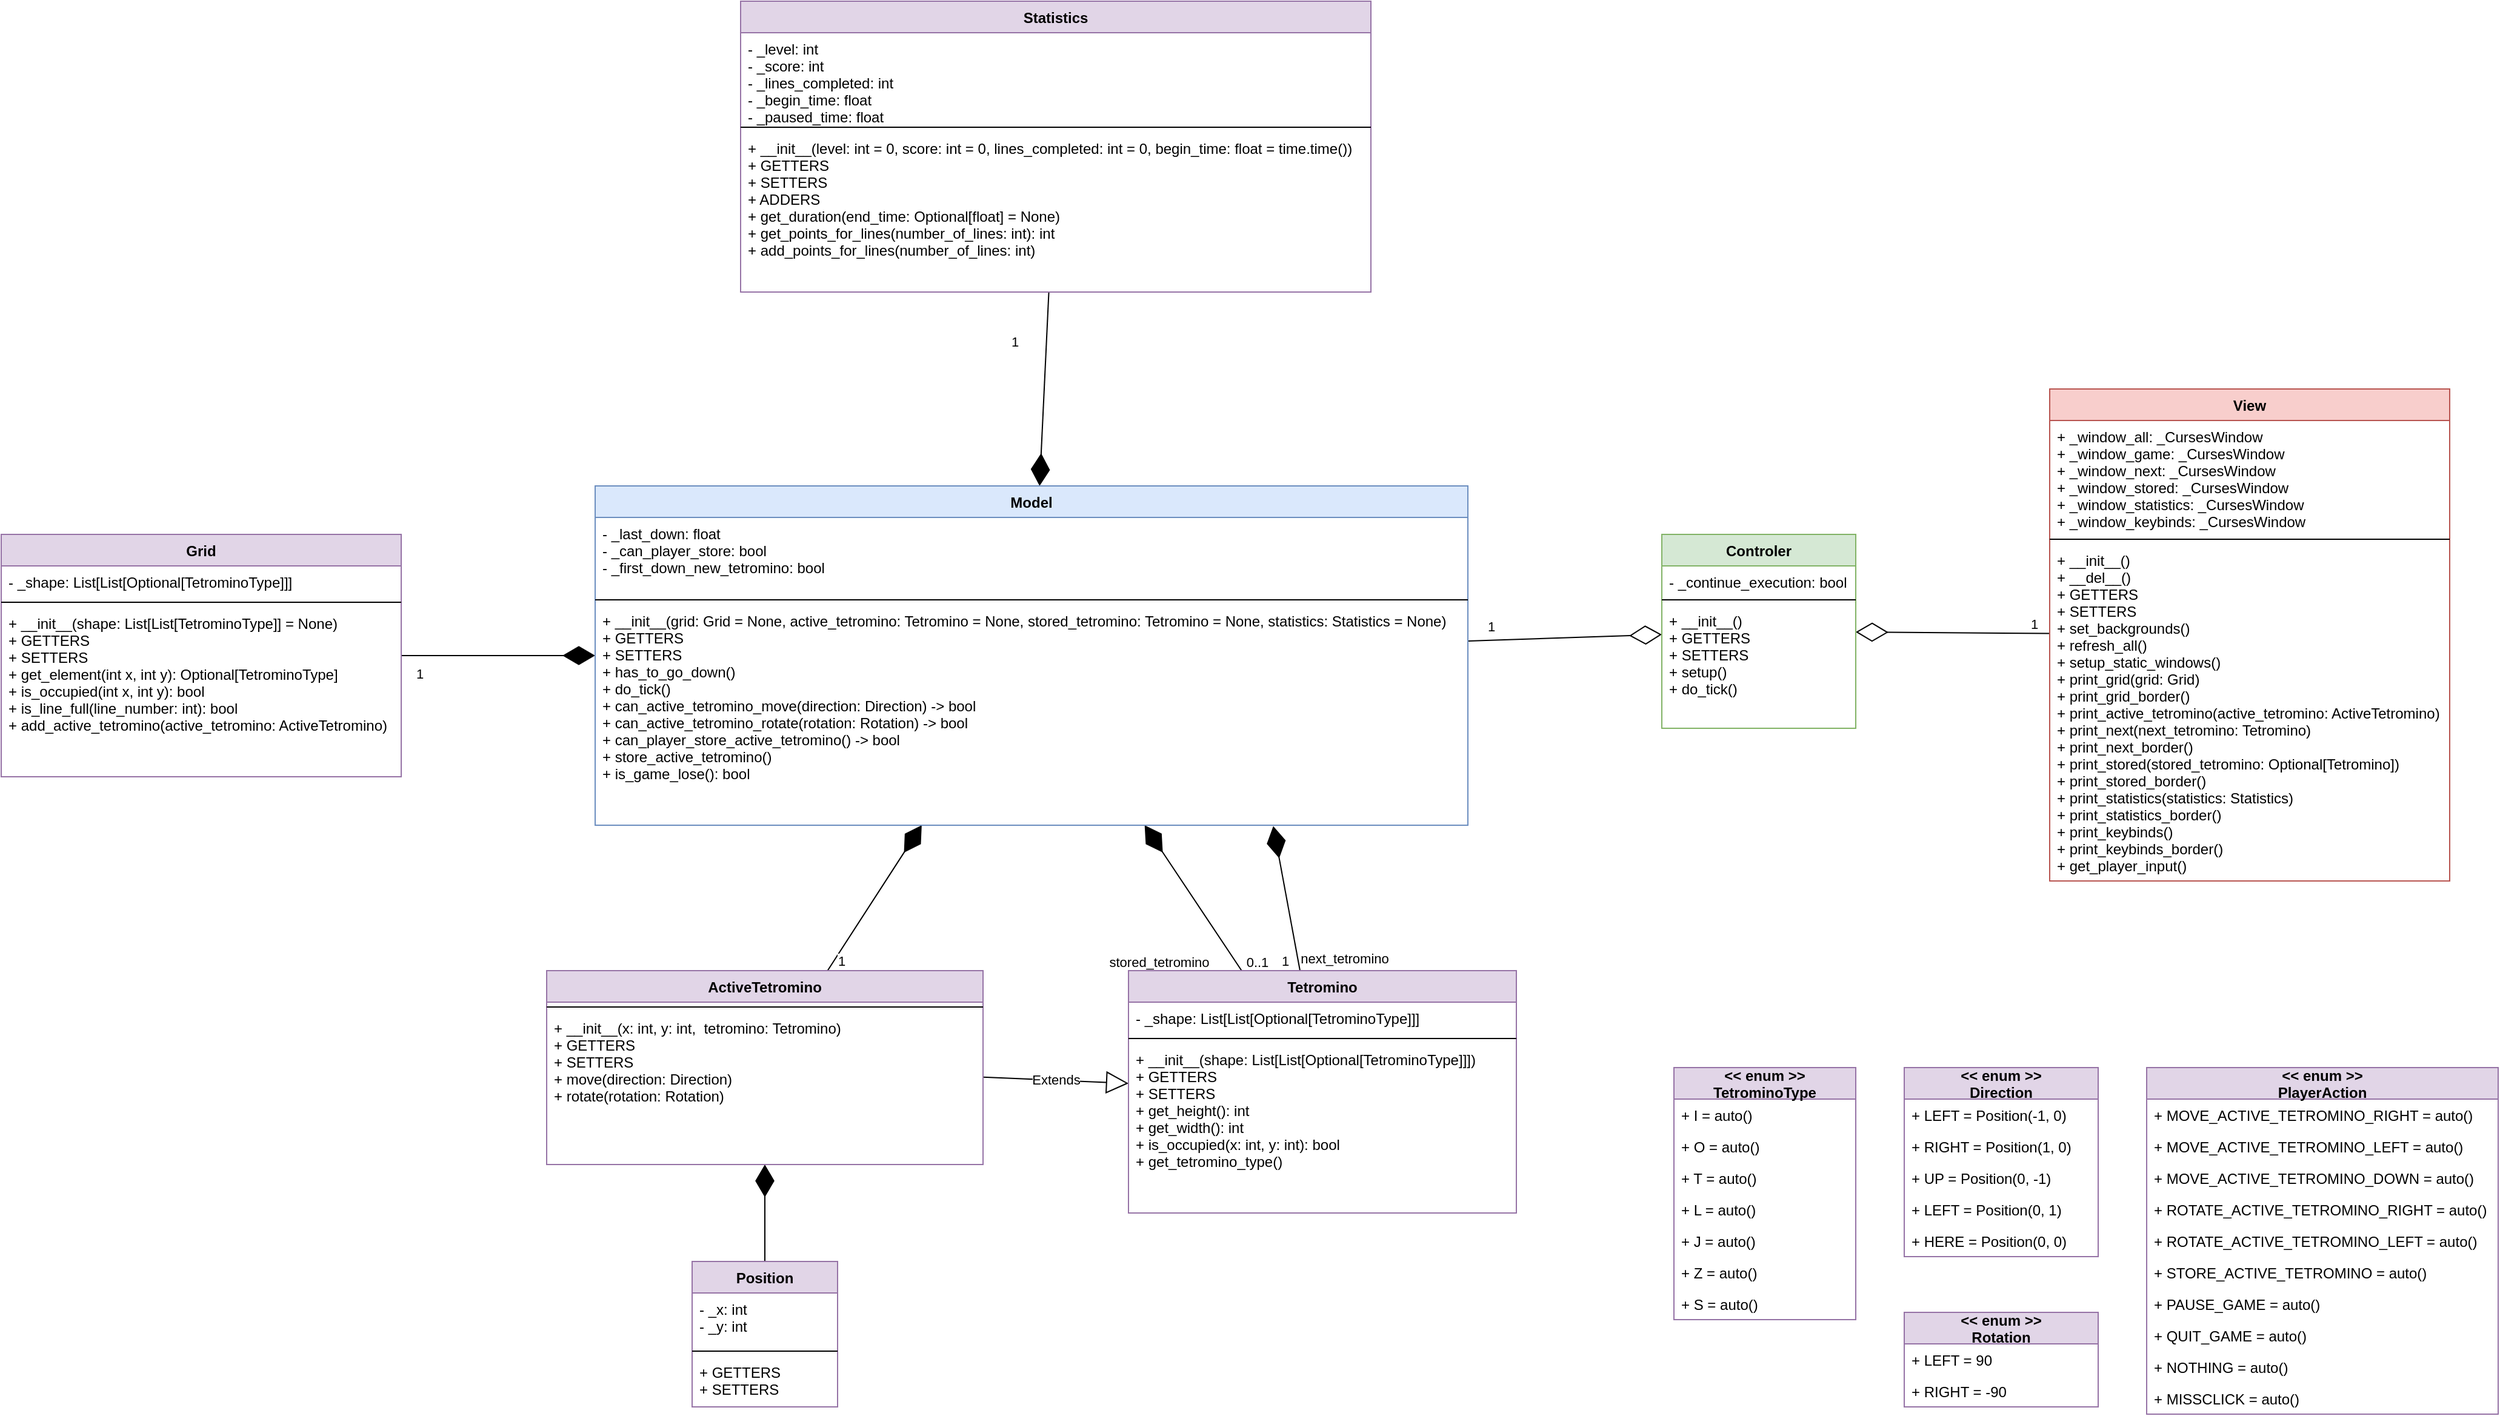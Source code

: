 <mxfile version="13.7.9" type="device"><diagram id="LG4WflgYfopz1KUowW6H" name="Page-1"><mxGraphModel dx="1725" dy="873" grid="1" gridSize="10" guides="1" tooltips="1" connect="1" arrows="0" fold="1" page="0" pageScale="1" pageWidth="827" pageHeight="1169" math="0" shadow="0"><root><mxCell id="0"/><mxCell id="1" parent="0"/><mxCell id="iFen5r1rHBEtQb6zMY1m-44" value="" style="endArrow=diamondThin;endFill=1;endSize=24;html=1;" parent="1" source="iFen5r1rHBEtQb6zMY1m-32" target="iFen5r1rHBEtQb6zMY1m-1" edge="1"><mxGeometry width="160" relative="1" as="geometry"><mxPoint y="364" as="sourcePoint"/><mxPoint y="310" as="targetPoint"/></mxGeometry></mxCell><mxCell id="iFen5r1rHBEtQb6zMY1m-71" value="1" style="edgeLabel;html=1;align=center;verticalAlign=middle;resizable=0;points=[];" parent="iFen5r1rHBEtQb6zMY1m-44" vertex="1" connectable="0"><mxGeometry x="-0.359" y="2" relative="1" as="geometry"><mxPoint x="-28.57" y="-11" as="offset"/></mxGeometry></mxCell><mxCell id="iFen5r1rHBEtQb6zMY1m-59" value="" style="endArrow=diamondThin;endFill=1;endSize=24;html=1;" parent="1" source="iFen5r1rHBEtQb6zMY1m-61" target="iFen5r1rHBEtQb6zMY1m-1" edge="1"><mxGeometry width="160" relative="1" as="geometry"><mxPoint x="270.0" y="388" as="sourcePoint"/><mxPoint x="80" y="262" as="targetPoint"/></mxGeometry></mxCell><mxCell id="iFen5r1rHBEtQb6zMY1m-60" value="1" style="edgeLabel;html=1;align=center;verticalAlign=middle;resizable=0;points=[];" parent="iFen5r1rHBEtQb6zMY1m-59" vertex="1" connectable="0"><mxGeometry x="-0.109" y="1" relative="1" as="geometry"><mxPoint x="-56.86" y="16.0" as="offset"/></mxGeometry></mxCell><mxCell id="iFen5r1rHBEtQb6zMY1m-72" value="" style="endArrow=diamondThin;endFill=1;endSize=24;html=1;" parent="1" source="iFen5r1rHBEtQb6zMY1m-65" target="iFen5r1rHBEtQb6zMY1m-1" edge="1"><mxGeometry width="160" relative="1" as="geometry"><mxPoint x="-40" y="372" as="sourcePoint"/><mxPoint x="20" y="302" as="targetPoint"/></mxGeometry></mxCell><mxCell id="iFen5r1rHBEtQb6zMY1m-74" value="stored_tetromino" style="edgeLabel;html=1;align=center;verticalAlign=middle;resizable=0;points=[];" parent="iFen5r1rHBEtQb6zMY1m-72" vertex="1" connectable="0"><mxGeometry x="-0.534" relative="1" as="geometry"><mxPoint x="-50.41" y="20.48" as="offset"/></mxGeometry></mxCell><mxCell id="moJaDbSJVLeKUr4o8YDT-9" value="0..1" style="edgeLabel;html=1;align=center;verticalAlign=middle;resizable=0;points=[];" parent="iFen5r1rHBEtQb6zMY1m-72" vertex="1" connectable="0"><mxGeometry x="-0.38" y="-1" relative="1" as="geometry"><mxPoint x="36.38" y="30.77" as="offset"/></mxGeometry></mxCell><mxCell id="iFen5r1rHBEtQb6zMY1m-75" value="" style="endArrow=diamondThin;endFill=1;endSize=24;html=1;" parent="1" source="MVBauPSFIROXOEQPaAqL-12" target="iFen5r1rHBEtQb6zMY1m-1" edge="1"><mxGeometry width="160" relative="1" as="geometry"><mxPoint x="-80" y="362" as="sourcePoint"/><mxPoint x="-54.717" y="270" as="targetPoint"/><Array as="points"/></mxGeometry></mxCell><mxCell id="iFen5r1rHBEtQb6zMY1m-76" value="1" style="edgeLabel;html=1;align=center;verticalAlign=middle;resizable=0;points=[];" parent="iFen5r1rHBEtQb6zMY1m-75" vertex="1" connectable="0"><mxGeometry x="-0.702" relative="1" as="geometry"><mxPoint x="-1.1" y="10.05" as="offset"/></mxGeometry></mxCell><mxCell id="MVBauPSFIROXOEQPaAqL-9" value="" style="endArrow=diamondThin;endFill=1;endSize=24;html=1;" parent="1" source="MVBauPSFIROXOEQPaAqL-5" target="MVBauPSFIROXOEQPaAqL-12" edge="1"><mxGeometry width="160" relative="1" as="geometry"><mxPoint x="-770" y="340" as="sourcePoint"/><mxPoint x="-610" y="340" as="targetPoint"/></mxGeometry></mxCell><mxCell id="MVBauPSFIROXOEQPaAqL-16" value="1" style="edgeLabel;html=1;align=center;verticalAlign=middle;resizable=0;points=[];" parent="MVBauPSFIROXOEQPaAqL-9" vertex="1" connectable="0"><mxGeometry x="-0.307" y="1" relative="1" as="geometry"><mxPoint x="-28.13" y="30.75" as="offset"/></mxGeometry></mxCell><mxCell id="MVBauPSFIROXOEQPaAqL-18" value="Extends" style="endArrow=block;endSize=16;endFill=0;html=1;" parent="1" source="MVBauPSFIROXOEQPaAqL-12" target="iFen5r1rHBEtQb6zMY1m-65" edge="1"><mxGeometry width="160" relative="1" as="geometry"><mxPoint x="-800" y="380" as="sourcePoint"/><mxPoint x="-640" y="380" as="targetPoint"/></mxGeometry></mxCell><mxCell id="OhlwuKTcIDxxPLKMGdSg-33" value="" style="endArrow=diamondThin;endFill=0;endSize=24;html=1;" parent="1" source="iFen5r1rHBEtQb6zMY1m-1" target="iFen5r1rHBEtQb6zMY1m-9" edge="1"><mxGeometry width="160" relative="1" as="geometry"><mxPoint x="130" y="360" as="sourcePoint"/><mxPoint x="290" y="360" as="targetPoint"/></mxGeometry></mxCell><mxCell id="OhlwuKTcIDxxPLKMGdSg-35" value="1" style="edgeLabel;html=1;align=center;verticalAlign=middle;resizable=0;points=[];" parent="OhlwuKTcIDxxPLKMGdSg-33" vertex="1" connectable="0"><mxGeometry x="-0.552" y="-1" relative="1" as="geometry"><mxPoint x="-16.91" y="-11.79" as="offset"/></mxGeometry></mxCell><mxCell id="OhlwuKTcIDxxPLKMGdSg-34" value="" style="endArrow=diamondThin;endFill=0;endSize=24;html=1;" parent="1" source="iFen5r1rHBEtQb6zMY1m-5" target="iFen5r1rHBEtQb6zMY1m-9" edge="1"><mxGeometry width="160" relative="1" as="geometry"><mxPoint x="150" y="351.936" as="sourcePoint"/><mxPoint x="270" y="350.0" as="targetPoint"/></mxGeometry></mxCell><mxCell id="OhlwuKTcIDxxPLKMGdSg-36" value="1" style="edgeLabel;html=1;align=center;verticalAlign=middle;resizable=0;points=[];" parent="OhlwuKTcIDxxPLKMGdSg-34" vertex="1" connectable="0"><mxGeometry x="-0.851" relative="1" as="geometry"><mxPoint x="-1.03" y="-8" as="offset"/></mxGeometry></mxCell><mxCell id="moJaDbSJVLeKUr4o8YDT-6" value="" style="endArrow=diamondThin;endFill=1;endSize=24;html=1;entryX=0.777;entryY=1.004;entryDx=0;entryDy=0;entryPerimeter=0;" parent="1" source="iFen5r1rHBEtQb6zMY1m-65" target="iFen5r1rHBEtQb6zMY1m-4" edge="1"><mxGeometry width="160" relative="1" as="geometry"><mxPoint x="-76.583" y="460" as="sourcePoint"/><mxPoint x="110" y="310" as="targetPoint"/></mxGeometry></mxCell><mxCell id="moJaDbSJVLeKUr4o8YDT-7" value="1" style="edgeLabel;html=1;align=center;verticalAlign=middle;resizable=0;points=[];" parent="moJaDbSJVLeKUr4o8YDT-6" vertex="1" connectable="0"><mxGeometry x="-0.702" relative="1" as="geometry"><mxPoint x="-9.9" y="9.34" as="offset"/></mxGeometry></mxCell><mxCell id="moJaDbSJVLeKUr4o8YDT-8" value="next_tetromino" style="edgeLabel;html=1;align=center;verticalAlign=middle;resizable=0;points=[];" parent="moJaDbSJVLeKUr4o8YDT-6" vertex="1" connectable="0"><mxGeometry x="-0.534" relative="1" as="geometry"><mxPoint x="41.12" y="17.85" as="offset"/></mxGeometry></mxCell><mxCell id="iFen5r1rHBEtQb6zMY1m-1" value="Model" style="swimlane;fontStyle=1;align=center;verticalAlign=top;childLayout=stackLayout;horizontal=1;startSize=26;horizontalStack=0;resizeParent=1;resizeParentMax=0;resizeLast=0;collapsible=1;marginBottom=0;fillColor=#dae8fc;strokeColor=#6c8ebf;" parent="1" vertex="1"><mxGeometry x="-640" y="120" width="720" height="280" as="geometry"/></mxCell><mxCell id="X7-QtXT8SbnJkA-zZ8C0-3" value="- _last_down: float&#10;- _can_player_store: bool&#10;- _first_down_new_tetromino: bool" style="text;strokeColor=none;fillColor=none;align=left;verticalAlign=top;spacingLeft=4;spacingRight=4;overflow=hidden;rotatable=0;points=[[0,0.5],[1,0.5]];portConstraint=eastwest;" parent="iFen5r1rHBEtQb6zMY1m-1" vertex="1"><mxGeometry y="26" width="720" height="64" as="geometry"/></mxCell><mxCell id="iFen5r1rHBEtQb6zMY1m-3" value="" style="line;strokeWidth=1;fillColor=none;align=left;verticalAlign=middle;spacingTop=-1;spacingLeft=3;spacingRight=3;rotatable=0;labelPosition=right;points=[];portConstraint=eastwest;" parent="iFen5r1rHBEtQb6zMY1m-1" vertex="1"><mxGeometry y="90" width="720" height="8" as="geometry"/></mxCell><mxCell id="iFen5r1rHBEtQb6zMY1m-4" value="+ __init__(grid: Grid = None, active_tetromino: Tetromino = None, stored_tetromino: Tetromino = None, statistics: Statistics = None)&#10;+ GETTERS&#10;+ SETTERS&#10;+ has_to_go_down()&#10;+ do_tick()&#10;+ can_active_tetromino_move(direction: Direction) -&gt; bool&#10;+ can_active_tetromino_rotate(rotation: Rotation) -&gt; bool&#10;+ can_player_store_active_tetromino() -&gt; bool&#10;+ store_active_tetromino()&#10;+ is_game_lose(): bool" style="text;strokeColor=none;fillColor=none;align=left;verticalAlign=top;spacingLeft=4;spacingRight=4;overflow=hidden;rotatable=0;points=[[0,0.5],[1,0.5]];portConstraint=eastwest;" parent="iFen5r1rHBEtQb6zMY1m-1" vertex="1"><mxGeometry y="98" width="720" height="182" as="geometry"/></mxCell><mxCell id="iFen5r1rHBEtQb6zMY1m-5" value="View" style="swimlane;fontStyle=1;align=center;verticalAlign=top;childLayout=stackLayout;horizontal=1;startSize=26;horizontalStack=0;resizeParent=1;resizeParentMax=0;resizeLast=0;collapsible=1;marginBottom=0;fillColor=#f8cecc;strokeColor=#b85450;" parent="1" vertex="1"><mxGeometry x="560" y="40" width="330" height="406" as="geometry"/></mxCell><mxCell id="iFen5r1rHBEtQb6zMY1m-6" value="+ _window_all: _CursesWindow&#10;+ _window_game: _CursesWindow&#10;+ _window_next: _CursesWindow&#10;+ _window_stored: _CursesWindow&#10;+ _window_statistics: _CursesWindow&#10;+ _window_keybinds: _CursesWindow" style="text;strokeColor=none;fillColor=none;align=left;verticalAlign=top;spacingLeft=4;spacingRight=4;overflow=hidden;rotatable=0;points=[[0,0.5],[1,0.5]];portConstraint=eastwest;" parent="iFen5r1rHBEtQb6zMY1m-5" vertex="1"><mxGeometry y="26" width="330" height="94" as="geometry"/></mxCell><mxCell id="iFen5r1rHBEtQb6zMY1m-7" value="" style="line;strokeWidth=1;fillColor=none;align=left;verticalAlign=middle;spacingTop=-1;spacingLeft=3;spacingRight=3;rotatable=0;labelPosition=right;points=[];portConstraint=eastwest;" parent="iFen5r1rHBEtQb6zMY1m-5" vertex="1"><mxGeometry y="120" width="330" height="8" as="geometry"/></mxCell><mxCell id="iFen5r1rHBEtQb6zMY1m-8" value="+ __init__()&#10;+ __del__()&#10;+ GETTERS&#10;+ SETTERS&#10;+ set_backgrounds()&#10;+ refresh_all()&#10;+ setup_static_windows()&#10;+ print_grid(grid: Grid)&#10;+ print_grid_border()&#10;+ print_active_tetromino(active_tetromino: ActiveTetromino)&#10;+ print_next(next_tetromino: Tetromino)&#10;+ print_next_border()&#10;+ print_stored(stored_tetromino: Optional[Tetromino])&#10;+ print_stored_border()&#10;+ print_statistics(statistics: Statistics)&#10;+ print_statistics_border()&#10;+ print_keybinds()&#10;+ print_keybinds_border()&#10;+ get_player_input()" style="text;strokeColor=none;fillColor=none;align=left;verticalAlign=top;spacingLeft=4;spacingRight=4;overflow=hidden;rotatable=0;points=[[0,0.5],[1,0.5]];portConstraint=eastwest;" parent="iFen5r1rHBEtQb6zMY1m-5" vertex="1"><mxGeometry y="128" width="330" height="278" as="geometry"/></mxCell><mxCell id="iFen5r1rHBEtQb6zMY1m-61" value="Grid" style="swimlane;fontStyle=1;align=center;verticalAlign=top;childLayout=stackLayout;horizontal=1;startSize=26;horizontalStack=0;resizeParent=1;resizeParentMax=0;resizeLast=0;collapsible=1;marginBottom=0;fillColor=#e1d5e7;strokeColor=#9673a6;" parent="1" vertex="1"><mxGeometry x="-1130" y="160" width="330" height="200" as="geometry"/></mxCell><mxCell id="iFen5r1rHBEtQb6zMY1m-62" value="- _shape: List[List[Optional[TetrominoType]]]" style="text;strokeColor=none;fillColor=none;align=left;verticalAlign=top;spacingLeft=4;spacingRight=4;overflow=hidden;rotatable=0;points=[[0,0.5],[1,0.5]];portConstraint=eastwest;" parent="iFen5r1rHBEtQb6zMY1m-61" vertex="1"><mxGeometry y="26" width="330" height="26" as="geometry"/></mxCell><mxCell id="iFen5r1rHBEtQb6zMY1m-63" value="" style="line;strokeWidth=1;fillColor=none;align=left;verticalAlign=middle;spacingTop=-1;spacingLeft=3;spacingRight=3;rotatable=0;labelPosition=right;points=[];portConstraint=eastwest;" parent="iFen5r1rHBEtQb6zMY1m-61" vertex="1"><mxGeometry y="52" width="330" height="8" as="geometry"/></mxCell><mxCell id="iFen5r1rHBEtQb6zMY1m-64" value="+ __init__(shape: List[List[TetrominoType]] = None)&#10;+ GETTERS&#10;+ SETTERS&#10;+ get_element(int x, int y): Optional[TetrominoType]&#10;+ is_occupied(int x, int y): bool&#10;+ is_line_full(line_number: int): bool&#10;+ add_active_tetromino(active_tetromino: ActiveTetromino)" style="text;strokeColor=none;fillColor=none;align=left;verticalAlign=top;spacingLeft=4;spacingRight=4;overflow=hidden;rotatable=0;points=[[0,0.5],[1,0.5]];portConstraint=eastwest;" parent="iFen5r1rHBEtQb6zMY1m-61" vertex="1"><mxGeometry y="60" width="330" height="140" as="geometry"/></mxCell><mxCell id="iFen5r1rHBEtQb6zMY1m-32" value="Statistics" style="swimlane;fontStyle=1;align=center;verticalAlign=top;childLayout=stackLayout;horizontal=1;startSize=26;horizontalStack=0;resizeParent=1;resizeParentMax=0;resizeLast=0;collapsible=1;marginBottom=0;fillColor=#e1d5e7;strokeColor=#9673a6;" parent="1" vertex="1"><mxGeometry x="-520" y="-280" width="520" height="240" as="geometry"/></mxCell><mxCell id="iFen5r1rHBEtQb6zMY1m-33" value="- _level: int&#10;- _score: int&#10;- _lines_completed: int&#10;- _begin_time: float&#10;- _paused_time: float" style="text;strokeColor=none;fillColor=none;align=left;verticalAlign=top;spacingLeft=4;spacingRight=4;overflow=hidden;rotatable=0;points=[[0,0.5],[1,0.5]];portConstraint=eastwest;" parent="iFen5r1rHBEtQb6zMY1m-32" vertex="1"><mxGeometry y="26" width="520" height="74" as="geometry"/></mxCell><mxCell id="iFen5r1rHBEtQb6zMY1m-34" value="" style="line;strokeWidth=1;fillColor=none;align=left;verticalAlign=middle;spacingTop=-1;spacingLeft=3;spacingRight=3;rotatable=0;labelPosition=right;points=[];portConstraint=eastwest;" parent="iFen5r1rHBEtQb6zMY1m-32" vertex="1"><mxGeometry y="100" width="520" height="8" as="geometry"/></mxCell><mxCell id="iFen5r1rHBEtQb6zMY1m-35" value="+ __init__(level: int = 0, score: int = 0, lines_completed: int = 0, begin_time: float = time.time())&#10;+ GETTERS&#10;+ SETTERS&#10;+ ADDERS&#10;+ get_duration(end_time: Optional[float] = None)&#10;+ get_points_for_lines(number_of_lines: int): int&#10;+ add_points_for_lines(number_of_lines: int)" style="text;strokeColor=none;fillColor=none;align=left;verticalAlign=top;spacingLeft=4;spacingRight=4;overflow=hidden;rotatable=0;points=[[0,0.5],[1,0.5]];portConstraint=eastwest;" parent="iFen5r1rHBEtQb6zMY1m-32" vertex="1"><mxGeometry y="108" width="520" height="132" as="geometry"/></mxCell><mxCell id="MVBauPSFIROXOEQPaAqL-5" value="Position" style="swimlane;fontStyle=1;align=center;verticalAlign=top;childLayout=stackLayout;horizontal=1;startSize=26;horizontalStack=0;resizeParent=1;resizeParentMax=0;resizeLast=0;collapsible=1;marginBottom=0;fillColor=#e1d5e7;strokeColor=#9673a6;" parent="1" vertex="1"><mxGeometry x="-560" y="760" width="120" height="120" as="geometry"/></mxCell><mxCell id="MVBauPSFIROXOEQPaAqL-6" value="- _x: int&#10;- _y: int" style="text;strokeColor=none;fillColor=none;align=left;verticalAlign=top;spacingLeft=4;spacingRight=4;overflow=hidden;rotatable=0;points=[[0,0.5],[1,0.5]];portConstraint=eastwest;" parent="MVBauPSFIROXOEQPaAqL-5" vertex="1"><mxGeometry y="26" width="120" height="44" as="geometry"/></mxCell><mxCell id="MVBauPSFIROXOEQPaAqL-7" value="" style="line;strokeWidth=1;fillColor=none;align=left;verticalAlign=middle;spacingTop=-1;spacingLeft=3;spacingRight=3;rotatable=0;labelPosition=right;points=[];portConstraint=eastwest;" parent="MVBauPSFIROXOEQPaAqL-5" vertex="1"><mxGeometry y="70" width="120" height="8" as="geometry"/></mxCell><mxCell id="MVBauPSFIROXOEQPaAqL-8" value="+ GETTERS&#10;+ SETTERS" style="text;strokeColor=none;fillColor=none;align=left;verticalAlign=top;spacingLeft=4;spacingRight=4;overflow=hidden;rotatable=0;points=[[0,0.5],[1,0.5]];portConstraint=eastwest;" parent="MVBauPSFIROXOEQPaAqL-5" vertex="1"><mxGeometry y="78" width="120" height="42" as="geometry"/></mxCell><mxCell id="OhlwuKTcIDxxPLKMGdSg-6" value="&lt;&lt; enum &gt;&gt;&#10;TetrominoType" style="swimlane;fontStyle=1;childLayout=stackLayout;horizontal=1;startSize=26;fillColor=#e1d5e7;horizontalStack=0;resizeParent=1;resizeParentMax=0;resizeLast=0;collapsible=1;marginBottom=0;rounded=0;strokeColor=#9673a6;" parent="1" vertex="1"><mxGeometry x="250" y="600" width="150" height="208" as="geometry"/></mxCell><mxCell id="OhlwuKTcIDxxPLKMGdSg-7" value="+ I = auto()" style="text;strokeColor=none;fillColor=none;align=left;verticalAlign=top;spacingLeft=4;spacingRight=4;overflow=hidden;rotatable=0;points=[[0,0.5],[1,0.5]];portConstraint=eastwest;" parent="OhlwuKTcIDxxPLKMGdSg-6" vertex="1"><mxGeometry y="26" width="150" height="26" as="geometry"/></mxCell><mxCell id="OhlwuKTcIDxxPLKMGdSg-8" value="+ O = auto()" style="text;strokeColor=none;fillColor=none;align=left;verticalAlign=top;spacingLeft=4;spacingRight=4;overflow=hidden;rotatable=0;points=[[0,0.5],[1,0.5]];portConstraint=eastwest;" parent="OhlwuKTcIDxxPLKMGdSg-6" vertex="1"><mxGeometry y="52" width="150" height="26" as="geometry"/></mxCell><mxCell id="OhlwuKTcIDxxPLKMGdSg-9" value="+ T = auto()" style="text;strokeColor=none;fillColor=none;align=left;verticalAlign=top;spacingLeft=4;spacingRight=4;overflow=hidden;rotatable=0;points=[[0,0.5],[1,0.5]];portConstraint=eastwest;" parent="OhlwuKTcIDxxPLKMGdSg-6" vertex="1"><mxGeometry y="78" width="150" height="26" as="geometry"/></mxCell><mxCell id="OhlwuKTcIDxxPLKMGdSg-10" value="+ L = auto()" style="text;strokeColor=none;fillColor=none;align=left;verticalAlign=top;spacingLeft=4;spacingRight=4;overflow=hidden;rotatable=0;points=[[0,0.5],[1,0.5]];portConstraint=eastwest;" parent="OhlwuKTcIDxxPLKMGdSg-6" vertex="1"><mxGeometry y="104" width="150" height="26" as="geometry"/></mxCell><mxCell id="OhlwuKTcIDxxPLKMGdSg-11" value="+ J = auto()" style="text;strokeColor=none;fillColor=none;align=left;verticalAlign=top;spacingLeft=4;spacingRight=4;overflow=hidden;rotatable=0;points=[[0,0.5],[1,0.5]];portConstraint=eastwest;" parent="OhlwuKTcIDxxPLKMGdSg-6" vertex="1"><mxGeometry y="130" width="150" height="26" as="geometry"/></mxCell><mxCell id="OhlwuKTcIDxxPLKMGdSg-12" value="+ Z = auto()" style="text;strokeColor=none;fillColor=none;align=left;verticalAlign=top;spacingLeft=4;spacingRight=4;overflow=hidden;rotatable=0;points=[[0,0.5],[1,0.5]];portConstraint=eastwest;" parent="OhlwuKTcIDxxPLKMGdSg-6" vertex="1"><mxGeometry y="156" width="150" height="26" as="geometry"/></mxCell><mxCell id="OhlwuKTcIDxxPLKMGdSg-13" value="+ S = auto()" style="text;strokeColor=none;fillColor=none;align=left;verticalAlign=top;spacingLeft=4;spacingRight=4;overflow=hidden;rotatable=0;points=[[0,0.5],[1,0.5]];portConstraint=eastwest;" parent="OhlwuKTcIDxxPLKMGdSg-6" vertex="1"><mxGeometry y="182" width="150" height="26" as="geometry"/></mxCell><mxCell id="OhlwuKTcIDxxPLKMGdSg-1" value="&lt;&lt; enum &gt;&gt;&#10;Direction" style="swimlane;fontStyle=1;childLayout=stackLayout;horizontal=1;startSize=26;fillColor=#e1d5e7;horizontalStack=0;resizeParent=1;resizeParentMax=0;resizeLast=0;collapsible=1;marginBottom=0;rounded=0;strokeColor=#9673a6;" parent="1" vertex="1"><mxGeometry x="440" y="600" width="160" height="156" as="geometry"/></mxCell><mxCell id="OhlwuKTcIDxxPLKMGdSg-2" value="+ LEFT = Position(-1, 0)" style="text;strokeColor=none;fillColor=none;align=left;verticalAlign=top;spacingLeft=4;spacingRight=4;overflow=hidden;rotatable=0;points=[[0,0.5],[1,0.5]];portConstraint=eastwest;" parent="OhlwuKTcIDxxPLKMGdSg-1" vertex="1"><mxGeometry y="26" width="160" height="26" as="geometry"/></mxCell><mxCell id="OhlwuKTcIDxxPLKMGdSg-3" value="+ RIGHT = Position(1, 0)" style="text;strokeColor=none;fillColor=none;align=left;verticalAlign=top;spacingLeft=4;spacingRight=4;overflow=hidden;rotatable=0;points=[[0,0.5],[1,0.5]];portConstraint=eastwest;" parent="OhlwuKTcIDxxPLKMGdSg-1" vertex="1"><mxGeometry y="52" width="160" height="26" as="geometry"/></mxCell><mxCell id="OhlwuKTcIDxxPLKMGdSg-4" value="+ UP = Position(0, -1)" style="text;strokeColor=none;fillColor=none;align=left;verticalAlign=top;spacingLeft=4;spacingRight=4;overflow=hidden;rotatable=0;points=[[0,0.5],[1,0.5]];portConstraint=eastwest;" parent="OhlwuKTcIDxxPLKMGdSg-1" vertex="1"><mxGeometry y="78" width="160" height="26" as="geometry"/></mxCell><mxCell id="OhlwuKTcIDxxPLKMGdSg-5" value="+ LEFT = Position(0, 1)" style="text;strokeColor=none;fillColor=none;align=left;verticalAlign=top;spacingLeft=4;spacingRight=4;overflow=hidden;rotatable=0;points=[[0,0.5],[1,0.5]];portConstraint=eastwest;" parent="OhlwuKTcIDxxPLKMGdSg-1" vertex="1"><mxGeometry y="104" width="160" height="26" as="geometry"/></mxCell><mxCell id="7hA9GOnzJi19So7cGcxj-12" value="+ HERE = Position(0, 0)" style="text;strokeColor=none;fillColor=none;align=left;verticalAlign=top;spacingLeft=4;spacingRight=4;overflow=hidden;rotatable=0;points=[[0,0.5],[1,0.5]];portConstraint=eastwest;" parent="OhlwuKTcIDxxPLKMGdSg-1" vertex="1"><mxGeometry y="130" width="160" height="26" as="geometry"/></mxCell><mxCell id="WoiUtM-KlNbkohvhJhuJ-2" value="&lt;&lt; enum &gt;&gt;&#10;PlayerAction" style="swimlane;fontStyle=1;childLayout=stackLayout;horizontal=1;startSize=26;fillColor=#e1d5e7;horizontalStack=0;resizeParent=1;resizeParentMax=0;resizeLast=0;collapsible=1;marginBottom=0;rounded=0;strokeColor=#9673a6;" parent="1" vertex="1"><mxGeometry x="640" y="600" width="290" height="286" as="geometry"/></mxCell><mxCell id="WoiUtM-KlNbkohvhJhuJ-3" value="+ MOVE_ACTIVE_TETROMINO_RIGHT = auto()" style="text;strokeColor=none;fillColor=none;align=left;verticalAlign=top;spacingLeft=4;spacingRight=4;overflow=hidden;rotatable=0;points=[[0,0.5],[1,0.5]];portConstraint=eastwest;" parent="WoiUtM-KlNbkohvhJhuJ-2" vertex="1"><mxGeometry y="26" width="290" height="26" as="geometry"/></mxCell><mxCell id="WoiUtM-KlNbkohvhJhuJ-4" value="+ MOVE_ACTIVE_TETROMINO_LEFT = auto()" style="text;strokeColor=none;fillColor=none;align=left;verticalAlign=top;spacingLeft=4;spacingRight=4;overflow=hidden;rotatable=0;points=[[0,0.5],[1,0.5]];portConstraint=eastwest;" parent="WoiUtM-KlNbkohvhJhuJ-2" vertex="1"><mxGeometry y="52" width="290" height="26" as="geometry"/></mxCell><mxCell id="WoiUtM-KlNbkohvhJhuJ-5" value="+ MOVE_ACTIVE_TETROMINO_DOWN = auto()" style="text;strokeColor=none;fillColor=none;align=left;verticalAlign=top;spacingLeft=4;spacingRight=4;overflow=hidden;rotatable=0;points=[[0,0.5],[1,0.5]];portConstraint=eastwest;" parent="WoiUtM-KlNbkohvhJhuJ-2" vertex="1"><mxGeometry y="78" width="290" height="26" as="geometry"/></mxCell><mxCell id="WoiUtM-KlNbkohvhJhuJ-6" value="+ ROTATE_ACTIVE_TETROMINO_RIGHT = auto()" style="text;strokeColor=none;fillColor=none;align=left;verticalAlign=top;spacingLeft=4;spacingRight=4;overflow=hidden;rotatable=0;points=[[0,0.5],[1,0.5]];portConstraint=eastwest;" parent="WoiUtM-KlNbkohvhJhuJ-2" vertex="1"><mxGeometry y="104" width="290" height="26" as="geometry"/></mxCell><mxCell id="WoiUtM-KlNbkohvhJhuJ-7" value="+ ROTATE_ACTIVE_TETROMINO_LEFT = auto()" style="text;strokeColor=none;fillColor=none;align=left;verticalAlign=top;spacingLeft=4;spacingRight=4;overflow=hidden;rotatable=0;points=[[0,0.5],[1,0.5]];portConstraint=eastwest;" parent="WoiUtM-KlNbkohvhJhuJ-2" vertex="1"><mxGeometry y="130" width="290" height="26" as="geometry"/></mxCell><mxCell id="X7-QtXT8SbnJkA-zZ8C0-2" value="+ STORE_ACTIVE_TETROMINO = auto()" style="text;strokeColor=none;fillColor=none;align=left;verticalAlign=top;spacingLeft=4;spacingRight=4;overflow=hidden;rotatable=0;points=[[0,0.5],[1,0.5]];portConstraint=eastwest;" parent="WoiUtM-KlNbkohvhJhuJ-2" vertex="1"><mxGeometry y="156" width="290" height="26" as="geometry"/></mxCell><mxCell id="X7-QtXT8SbnJkA-zZ8C0-1" value="+ PAUSE_GAME = auto()" style="text;strokeColor=none;fillColor=none;align=left;verticalAlign=top;spacingLeft=4;spacingRight=4;overflow=hidden;rotatable=0;points=[[0,0.5],[1,0.5]];portConstraint=eastwest;" parent="WoiUtM-KlNbkohvhJhuJ-2" vertex="1"><mxGeometry y="182" width="290" height="26" as="geometry"/></mxCell><mxCell id="WoiUtM-KlNbkohvhJhuJ-8" value="+ QUIT_GAME = auto()" style="text;strokeColor=none;fillColor=none;align=left;verticalAlign=top;spacingLeft=4;spacingRight=4;overflow=hidden;rotatable=0;points=[[0,0.5],[1,0.5]];portConstraint=eastwest;" parent="WoiUtM-KlNbkohvhJhuJ-2" vertex="1"><mxGeometry y="208" width="290" height="26" as="geometry"/></mxCell><mxCell id="WoiUtM-KlNbkohvhJhuJ-10" value="+ NOTHING = auto()" style="text;strokeColor=none;fillColor=none;align=left;verticalAlign=top;spacingLeft=4;spacingRight=4;overflow=hidden;rotatable=0;points=[[0,0.5],[1,0.5]];portConstraint=eastwest;" parent="WoiUtM-KlNbkohvhJhuJ-2" vertex="1"><mxGeometry y="234" width="290" height="26" as="geometry"/></mxCell><mxCell id="WoiUtM-KlNbkohvhJhuJ-11" value="+ MISSCLICK = auto()" style="text;strokeColor=none;fillColor=none;align=left;verticalAlign=top;spacingLeft=4;spacingRight=4;overflow=hidden;rotatable=0;points=[[0,0.5],[1,0.5]];portConstraint=eastwest;" parent="WoiUtM-KlNbkohvhJhuJ-2" vertex="1"><mxGeometry y="260" width="290" height="26" as="geometry"/></mxCell><mxCell id="moJaDbSJVLeKUr4o8YDT-1" value="&lt;&lt; enum &gt;&gt;&#10;Rotation" style="swimlane;fontStyle=1;childLayout=stackLayout;horizontal=1;startSize=26;fillColor=#e1d5e7;horizontalStack=0;resizeParent=1;resizeParentMax=0;resizeLast=0;collapsible=1;marginBottom=0;rounded=0;strokeColor=#9673a6;" parent="1" vertex="1"><mxGeometry x="440" y="802" width="160" height="78" as="geometry"/></mxCell><mxCell id="moJaDbSJVLeKUr4o8YDT-2" value="+ LEFT = 90" style="text;strokeColor=none;fillColor=none;align=left;verticalAlign=top;spacingLeft=4;spacingRight=4;overflow=hidden;rotatable=0;points=[[0,0.5],[1,0.5]];portConstraint=eastwest;" parent="moJaDbSJVLeKUr4o8YDT-1" vertex="1"><mxGeometry y="26" width="160" height="26" as="geometry"/></mxCell><mxCell id="moJaDbSJVLeKUr4o8YDT-3" value="+ RIGHT = -90" style="text;strokeColor=none;fillColor=none;align=left;verticalAlign=top;spacingLeft=4;spacingRight=4;overflow=hidden;rotatable=0;points=[[0,0.5],[1,0.5]];portConstraint=eastwest;" parent="moJaDbSJVLeKUr4o8YDT-1" vertex="1"><mxGeometry y="52" width="160" height="26" as="geometry"/></mxCell><mxCell id="iFen5r1rHBEtQb6zMY1m-65" value="Tetromino" style="swimlane;fontStyle=1;align=center;verticalAlign=top;childLayout=stackLayout;horizontal=1;startSize=26;horizontalStack=0;resizeParent=1;resizeParentMax=0;resizeLast=0;collapsible=1;marginBottom=0;fillColor=#e1d5e7;strokeColor=#9673a6;" parent="1" vertex="1"><mxGeometry x="-200" y="520" width="320" height="200" as="geometry"/></mxCell><mxCell id="iFen5r1rHBEtQb6zMY1m-66" value="- _shape: List[List[Optional[TetrominoType]]]" style="text;strokeColor=none;fillColor=none;align=left;verticalAlign=top;spacingLeft=4;spacingRight=4;overflow=hidden;rotatable=0;points=[[0,0.5],[1,0.5]];portConstraint=eastwest;" parent="iFen5r1rHBEtQb6zMY1m-65" vertex="1"><mxGeometry y="26" width="320" height="26" as="geometry"/></mxCell><mxCell id="iFen5r1rHBEtQb6zMY1m-67" value="" style="line;strokeWidth=1;fillColor=none;align=left;verticalAlign=middle;spacingTop=-1;spacingLeft=3;spacingRight=3;rotatable=0;labelPosition=right;points=[];portConstraint=eastwest;" parent="iFen5r1rHBEtQb6zMY1m-65" vertex="1"><mxGeometry y="52" width="320" height="8" as="geometry"/></mxCell><mxCell id="iFen5r1rHBEtQb6zMY1m-68" value="+ __init__(shape: List[List[Optional[TetrominoType]]])&#10;+ GETTERS&#10;+ SETTERS&#10;+ get_height(): int&#10;+ get_width(): int&#10;+ is_occupied(x: int, y: int): bool&#10;+ get_tetromino_type()" style="text;strokeColor=none;fillColor=none;align=left;verticalAlign=top;spacingLeft=4;spacingRight=4;overflow=hidden;rotatable=0;points=[[0,0.5],[1,0.5]];portConstraint=eastwest;" parent="iFen5r1rHBEtQb6zMY1m-65" vertex="1"><mxGeometry y="60" width="320" height="140" as="geometry"/></mxCell><mxCell id="MVBauPSFIROXOEQPaAqL-12" value="ActiveTetromino" style="swimlane;fontStyle=1;align=center;verticalAlign=top;childLayout=stackLayout;horizontal=1;startSize=26;horizontalStack=0;resizeParent=1;resizeParentMax=0;resizeLast=0;collapsible=1;marginBottom=0;fillColor=#e1d5e7;strokeColor=#9673a6;" parent="1" vertex="1"><mxGeometry x="-680" y="520" width="360" height="160" as="geometry"/></mxCell><mxCell id="MVBauPSFIROXOEQPaAqL-14" value="" style="line;strokeWidth=1;fillColor=none;align=left;verticalAlign=middle;spacingTop=-1;spacingLeft=3;spacingRight=3;rotatable=0;labelPosition=right;points=[];portConstraint=eastwest;" parent="MVBauPSFIROXOEQPaAqL-12" vertex="1"><mxGeometry y="26" width="360" height="8" as="geometry"/></mxCell><mxCell id="MVBauPSFIROXOEQPaAqL-15" value="+ __init__(x: int, y: int,  tetromino: Tetromino)&#10;+ GETTERS&#10;+ SETTERS&#10;+ move(direction: Direction)&#10;+ rotate(rotation: Rotation)" style="text;strokeColor=none;fillColor=none;align=left;verticalAlign=top;spacingLeft=4;spacingRight=4;overflow=hidden;rotatable=0;points=[[0,0.5],[1,0.5]];portConstraint=eastwest;" parent="MVBauPSFIROXOEQPaAqL-12" vertex="1"><mxGeometry y="34" width="360" height="126" as="geometry"/></mxCell><mxCell id="iFen5r1rHBEtQb6zMY1m-9" value="Controler" style="swimlane;fontStyle=1;align=center;verticalAlign=top;childLayout=stackLayout;horizontal=1;startSize=26;horizontalStack=0;resizeParent=1;resizeParentMax=0;resizeLast=0;collapsible=1;marginBottom=0;fillColor=#d5e8d4;strokeColor=#82b366;" parent="1" vertex="1"><mxGeometry x="240" y="160" width="160" height="160" as="geometry"/></mxCell><mxCell id="0OnR0u1HEcArz9-mL5rM-1" value="- _continue_execution: bool" style="text;strokeColor=none;fillColor=none;align=left;verticalAlign=top;spacingLeft=4;spacingRight=4;overflow=hidden;rotatable=0;points=[[0,0.5],[1,0.5]];portConstraint=eastwest;" vertex="1" parent="iFen5r1rHBEtQb6zMY1m-9"><mxGeometry y="26" width="160" height="24" as="geometry"/></mxCell><mxCell id="iFen5r1rHBEtQb6zMY1m-11" value="" style="line;strokeWidth=1;fillColor=none;align=left;verticalAlign=middle;spacingTop=-1;spacingLeft=3;spacingRight=3;rotatable=0;labelPosition=right;points=[];portConstraint=eastwest;" parent="iFen5r1rHBEtQb6zMY1m-9" vertex="1"><mxGeometry y="50" width="160" height="8" as="geometry"/></mxCell><mxCell id="iFen5r1rHBEtQb6zMY1m-12" value="+ __init__()&#10;+ GETTERS&#10;+ SETTERS&#10;+ setup()&#10;+ do_tick()" style="text;strokeColor=none;fillColor=none;align=left;verticalAlign=top;spacingLeft=4;spacingRight=4;overflow=hidden;rotatable=0;points=[[0,0.5],[1,0.5]];portConstraint=eastwest;" parent="iFen5r1rHBEtQb6zMY1m-9" vertex="1"><mxGeometry y="58" width="160" height="102" as="geometry"/></mxCell></root></mxGraphModel></diagram></mxfile>